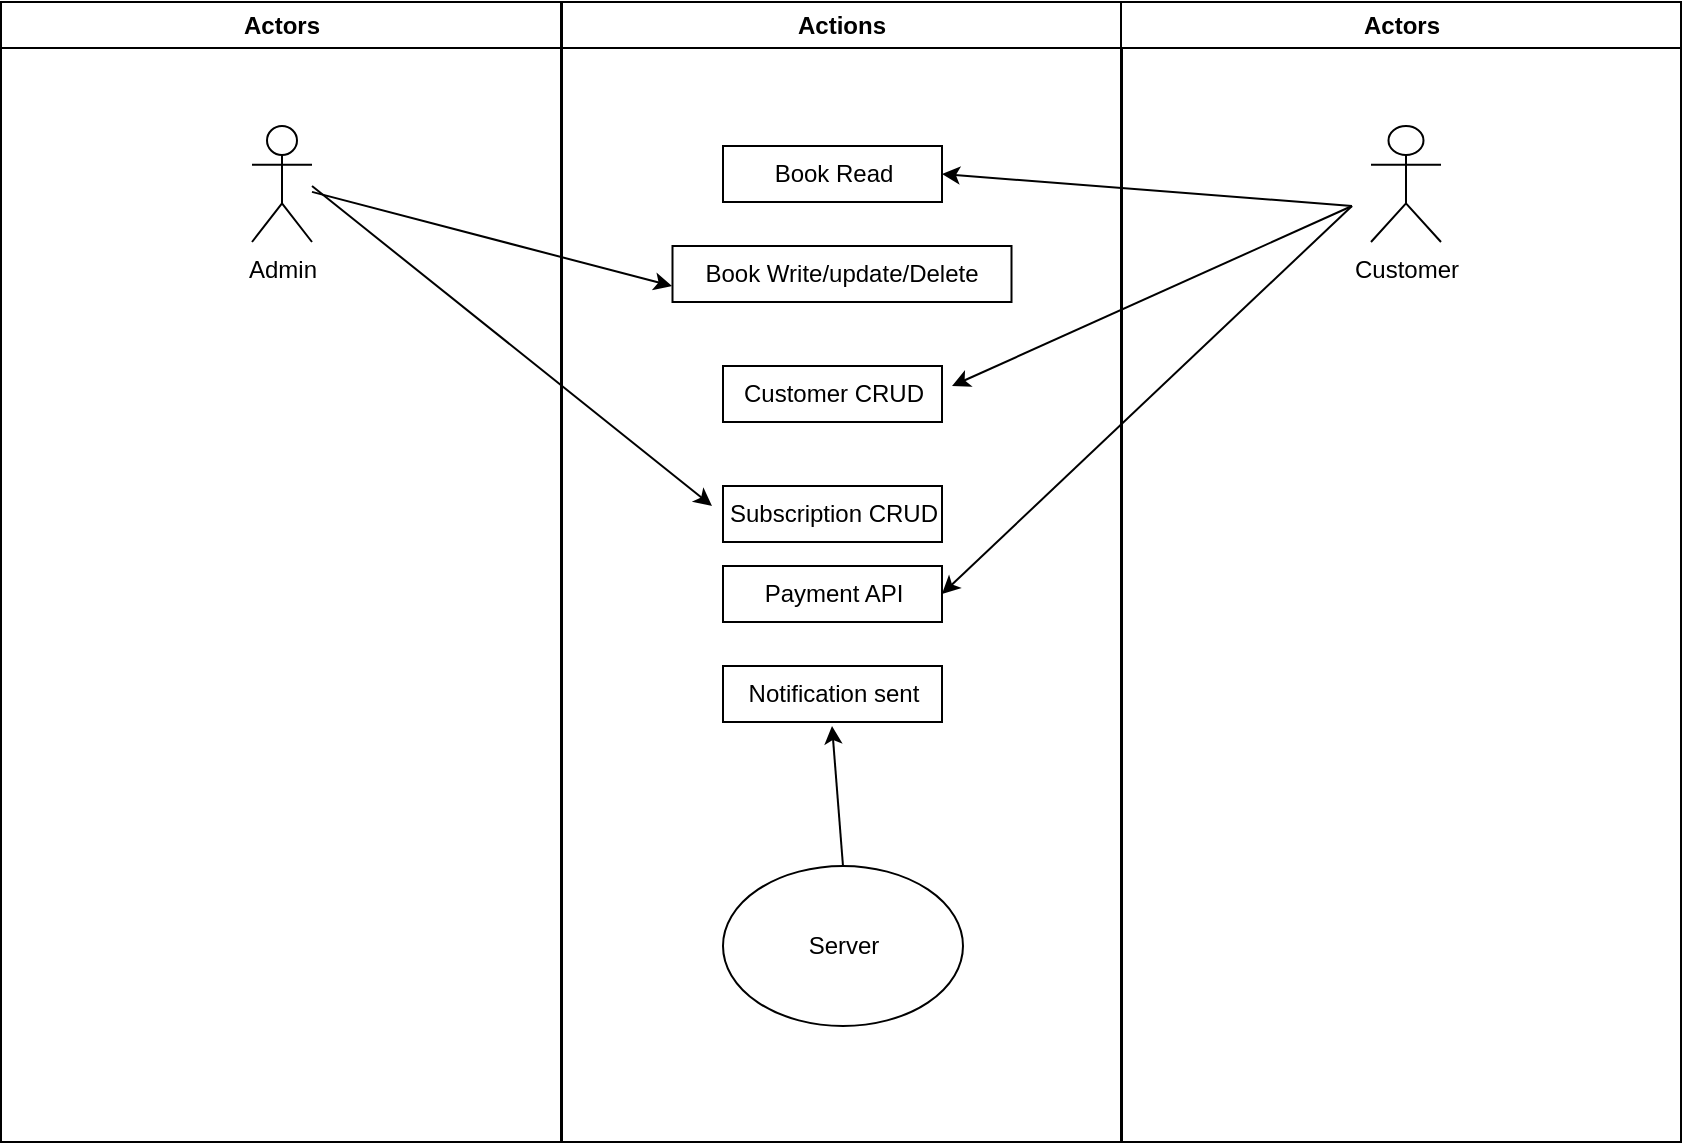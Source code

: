<mxfile version="18.1.2" type="github">
  <diagram name="Page-1" id="e7e014a7-5840-1c2e-5031-d8a46d1fe8dd">
    <mxGraphModel dx="1038" dy="559" grid="1" gridSize="10" guides="1" tooltips="1" connect="1" arrows="1" fold="1" page="1" pageScale="1" pageWidth="1169" pageHeight="826" background="none" math="0" shadow="0">
      <root>
        <mxCell id="0" />
        <mxCell id="1" parent="0" />
        <mxCell id="2" value="Actors" style="swimlane;whiteSpace=wrap" parent="1" vertex="1">
          <mxGeometry x="164.5" y="128" width="280" height="570" as="geometry" />
        </mxCell>
        <mxCell id="_E00CUS9A5F1LI4BarWO-45" value="Admin&lt;br&gt;" style="shape=umlActor;verticalLabelPosition=bottom;verticalAlign=top;html=1;outlineConnect=0;" parent="2" vertex="1">
          <mxGeometry x="125.5" y="62" width="30" height="58" as="geometry" />
        </mxCell>
        <mxCell id="3" value="Actions" style="swimlane;whiteSpace=wrap" parent="1" vertex="1">
          <mxGeometry x="445" y="128" width="280" height="570" as="geometry" />
        </mxCell>
        <mxCell id="_E00CUS9A5F1LI4BarWO-41" value="Book Read" style="rounded=0;whiteSpace=wrap;html=1;" parent="3" vertex="1">
          <mxGeometry x="80.5" y="72" width="109.5" height="28" as="geometry" />
        </mxCell>
        <mxCell id="_E00CUS9A5F1LI4BarWO-44" value="Notification sent" style="rounded=0;whiteSpace=wrap;html=1;" parent="3" vertex="1">
          <mxGeometry x="80.5" y="332" width="109.5" height="28" as="geometry" />
        </mxCell>
        <mxCell id="_E00CUS9A5F1LI4BarWO-43" value="Customer CRUD" style="rounded=0;whiteSpace=wrap;html=1;" parent="3" vertex="1">
          <mxGeometry x="80.5" y="182" width="109.5" height="28" as="geometry" />
        </mxCell>
        <mxCell id="_E00CUS9A5F1LI4BarWO-42" value="Book Write/update/Delete" style="rounded=0;whiteSpace=wrap;html=1;" parent="3" vertex="1">
          <mxGeometry x="55.25" y="122" width="169.5" height="28" as="geometry" />
        </mxCell>
        <mxCell id="_E00CUS9A5F1LI4BarWO-46" value="Server" style="ellipse;whiteSpace=wrap;html=1;" parent="3" vertex="1">
          <mxGeometry x="80.5" y="432" width="120" height="80" as="geometry" />
        </mxCell>
        <mxCell id="_E00CUS9A5F1LI4BarWO-54" value="Subscription CRUD" style="rounded=0;whiteSpace=wrap;html=1;" parent="3" vertex="1">
          <mxGeometry x="80.5" y="242" width="109.5" height="28" as="geometry" />
        </mxCell>
        <mxCell id="_E00CUS9A5F1LI4BarWO-56" value="Payment API" style="rounded=0;whiteSpace=wrap;html=1;" parent="3" vertex="1">
          <mxGeometry x="80.5" y="282" width="109.5" height="28" as="geometry" />
        </mxCell>
        <mxCell id="4" value="Actors" style="swimlane;whiteSpace=wrap" parent="1" vertex="1">
          <mxGeometry x="724.5" y="128" width="280" height="570" as="geometry" />
        </mxCell>
        <mxCell id="_E00CUS9A5F1LI4BarWO-47" value="Customer&lt;br&gt;" style="shape=umlActor;verticalLabelPosition=bottom;verticalAlign=top;html=1;outlineConnect=0;" parent="4" vertex="1">
          <mxGeometry x="125" y="62" width="35" height="58" as="geometry" />
        </mxCell>
        <mxCell id="_E00CUS9A5F1LI4BarWO-50" value="" style="endArrow=classic;html=1;rounded=0;" parent="1" source="_E00CUS9A5F1LI4BarWO-45" edge="1">
          <mxGeometry width="50" height="50" relative="1" as="geometry">
            <mxPoint x="520" y="430" as="sourcePoint" />
            <mxPoint x="500" y="270" as="targetPoint" />
          </mxGeometry>
        </mxCell>
        <mxCell id="_E00CUS9A5F1LI4BarWO-51" value="" style="endArrow=classic;html=1;rounded=0;" parent="1" edge="1">
          <mxGeometry width="50" height="50" relative="1" as="geometry">
            <mxPoint x="840" y="230" as="sourcePoint" />
            <mxPoint x="640" y="320" as="targetPoint" />
            <Array as="points" />
          </mxGeometry>
        </mxCell>
        <mxCell id="_E00CUS9A5F1LI4BarWO-52" value="" style="endArrow=classic;html=1;rounded=0;exitX=0.5;exitY=0;exitDx=0;exitDy=0;" parent="1" source="_E00CUS9A5F1LI4BarWO-46" edge="1">
          <mxGeometry width="50" height="50" relative="1" as="geometry">
            <mxPoint x="520" y="530" as="sourcePoint" />
            <mxPoint x="580" y="490" as="targetPoint" />
          </mxGeometry>
        </mxCell>
        <mxCell id="_E00CUS9A5F1LI4BarWO-53" value="" style="endArrow=classic;html=1;rounded=0;entryX=1;entryY=0.5;entryDx=0;entryDy=0;" parent="1" target="_E00CUS9A5F1LI4BarWO-41" edge="1">
          <mxGeometry width="50" height="50" relative="1" as="geometry">
            <mxPoint x="840" y="230" as="sourcePoint" />
            <mxPoint x="570" y="380" as="targetPoint" />
          </mxGeometry>
        </mxCell>
        <mxCell id="_E00CUS9A5F1LI4BarWO-55" value="" style="endArrow=classic;html=1;rounded=0;" parent="1" edge="1">
          <mxGeometry width="50" height="50" relative="1" as="geometry">
            <mxPoint x="320" y="220" as="sourcePoint" />
            <mxPoint x="520" y="380" as="targetPoint" />
          </mxGeometry>
        </mxCell>
        <mxCell id="_E00CUS9A5F1LI4BarWO-57" value="" style="endArrow=classic;html=1;rounded=0;entryX=1;entryY=0.5;entryDx=0;entryDy=0;" parent="1" target="_E00CUS9A5F1LI4BarWO-56" edge="1">
          <mxGeometry width="50" height="50" relative="1" as="geometry">
            <mxPoint x="840" y="230" as="sourcePoint" />
            <mxPoint x="650" y="330" as="targetPoint" />
            <Array as="points" />
          </mxGeometry>
        </mxCell>
      </root>
    </mxGraphModel>
  </diagram>
</mxfile>
